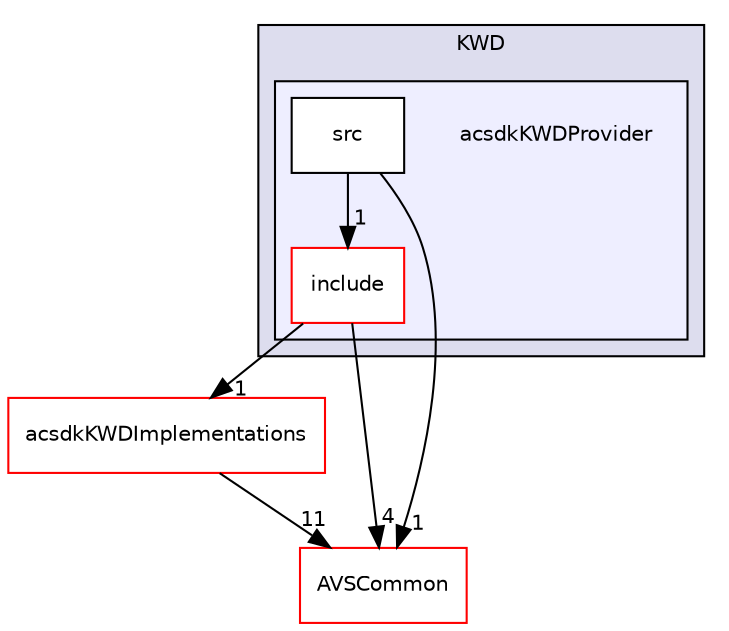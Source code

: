 digraph "/workplace/avs-device-sdk/shared/KWD/acsdkKWDProvider" {
  compound=true
  node [ fontsize="10", fontname="Helvetica"];
  edge [ labelfontsize="10", labelfontname="Helvetica"];
  subgraph clusterdir_e410f0f5f1983efb71051e3794e71cfe {
    graph [ bgcolor="#ddddee", pencolor="black", label="KWD" fontname="Helvetica", fontsize="10", URL="dir_e410f0f5f1983efb71051e3794e71cfe.html"]
  subgraph clusterdir_c437527fd62637636a68c5be7de238c6 {
    graph [ bgcolor="#eeeeff", pencolor="black", label="" URL="dir_c437527fd62637636a68c5be7de238c6.html"];
    dir_c437527fd62637636a68c5be7de238c6 [shape=plaintext label="acsdkKWDProvider"];
    dir_9e1fe2b8ef2de256782eb4aeb68ae3af [shape=box label="include" color="red" fillcolor="white" style="filled" URL="dir_9e1fe2b8ef2de256782eb4aeb68ae3af.html"];
    dir_4bd23ccde07e1e77862fb19b3e057556 [shape=box label="src" color="black" fillcolor="white" style="filled" URL="dir_4bd23ccde07e1e77862fb19b3e057556.html"];
  }
  }
  dir_e571f3a40729e98c18f677039f217076 [shape=box label="acsdkKWDImplementations" fillcolor="white" style="filled" color="red" URL="dir_e571f3a40729e98c18f677039f217076.html"];
  dir_13e65effb2bde530b17b3d5eefcd0266 [shape=box label="AVSCommon" fillcolor="white" style="filled" color="red" URL="dir_13e65effb2bde530b17b3d5eefcd0266.html"];
  dir_e571f3a40729e98c18f677039f217076->dir_13e65effb2bde530b17b3d5eefcd0266 [headlabel="11", labeldistance=1.5 headhref="dir_000769_000017.html"];
  dir_4bd23ccde07e1e77862fb19b3e057556->dir_13e65effb2bde530b17b3d5eefcd0266 [headlabel="1", labeldistance=1.5 headhref="dir_000783_000017.html"];
  dir_4bd23ccde07e1e77862fb19b3e057556->dir_9e1fe2b8ef2de256782eb4aeb68ae3af [headlabel="1", labeldistance=1.5 headhref="dir_000783_000780.html"];
  dir_9e1fe2b8ef2de256782eb4aeb68ae3af->dir_e571f3a40729e98c18f677039f217076 [headlabel="1", labeldistance=1.5 headhref="dir_000780_000769.html"];
  dir_9e1fe2b8ef2de256782eb4aeb68ae3af->dir_13e65effb2bde530b17b3d5eefcd0266 [headlabel="4", labeldistance=1.5 headhref="dir_000780_000017.html"];
}
